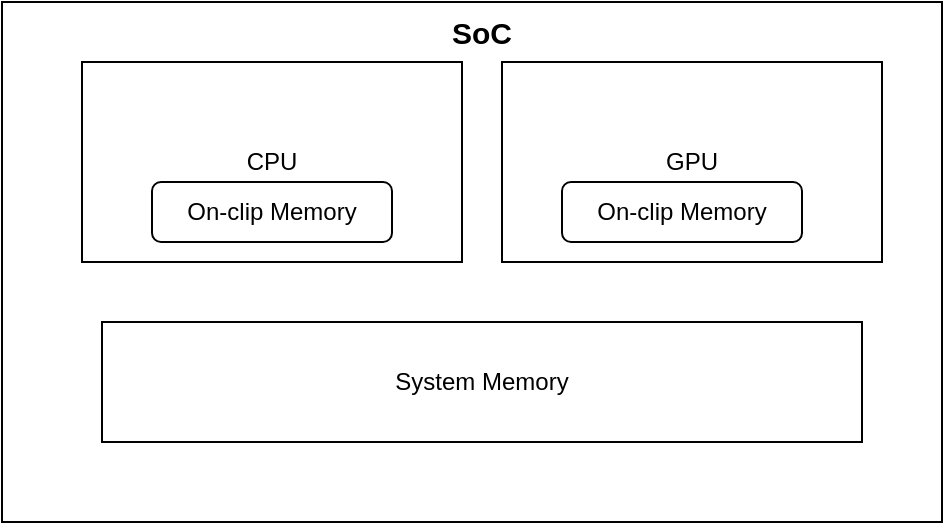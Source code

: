 <mxfile version="21.0.6" type="github">
  <diagram name="第 1 页" id="xk8d1Gx63yFR87DddPQE">
    <mxGraphModel dx="1265" dy="722" grid="1" gridSize="10" guides="1" tooltips="1" connect="1" arrows="1" fold="1" page="1" pageScale="1" pageWidth="827" pageHeight="1169" math="0" shadow="0">
      <root>
        <mxCell id="0" />
        <mxCell id="1" parent="0" />
        <mxCell id="DZFD6YvML0f8SnJiARUb-1" value="" style="rounded=0;whiteSpace=wrap;html=1;" vertex="1" parent="1">
          <mxGeometry x="190" y="220" width="470" height="260" as="geometry" />
        </mxCell>
        <mxCell id="DZFD6YvML0f8SnJiARUb-2" value="CPU" style="rounded=0;whiteSpace=wrap;html=1;" vertex="1" parent="1">
          <mxGeometry x="230" y="250" width="190" height="100" as="geometry" />
        </mxCell>
        <mxCell id="DZFD6YvML0f8SnJiARUb-3" value="GPU" style="rounded=0;whiteSpace=wrap;html=1;" vertex="1" parent="1">
          <mxGeometry x="440" y="250" width="190" height="100" as="geometry" />
        </mxCell>
        <mxCell id="DZFD6YvML0f8SnJiARUb-4" value="System Memory" style="rounded=0;whiteSpace=wrap;html=1;" vertex="1" parent="1">
          <mxGeometry x="240" y="380" width="380" height="60" as="geometry" />
        </mxCell>
        <mxCell id="DZFD6YvML0f8SnJiARUb-5" value="&lt;b&gt;&lt;font style=&quot;font-size: 15px;&quot;&gt;SoC&lt;/font&gt;&lt;/b&gt;" style="text;html=1;strokeColor=none;fillColor=none;align=center;verticalAlign=middle;whiteSpace=wrap;rounded=0;" vertex="1" parent="1">
          <mxGeometry x="400" y="220" width="60" height="30" as="geometry" />
        </mxCell>
        <mxCell id="DZFD6YvML0f8SnJiARUb-6" value="On-clip Memory" style="rounded=1;whiteSpace=wrap;html=1;" vertex="1" parent="1">
          <mxGeometry x="265" y="310" width="120" height="30" as="geometry" />
        </mxCell>
        <mxCell id="DZFD6YvML0f8SnJiARUb-7" value="On-clip Memory" style="rounded=1;whiteSpace=wrap;html=1;" vertex="1" parent="1">
          <mxGeometry x="470" y="310" width="120" height="30" as="geometry" />
        </mxCell>
      </root>
    </mxGraphModel>
  </diagram>
</mxfile>
